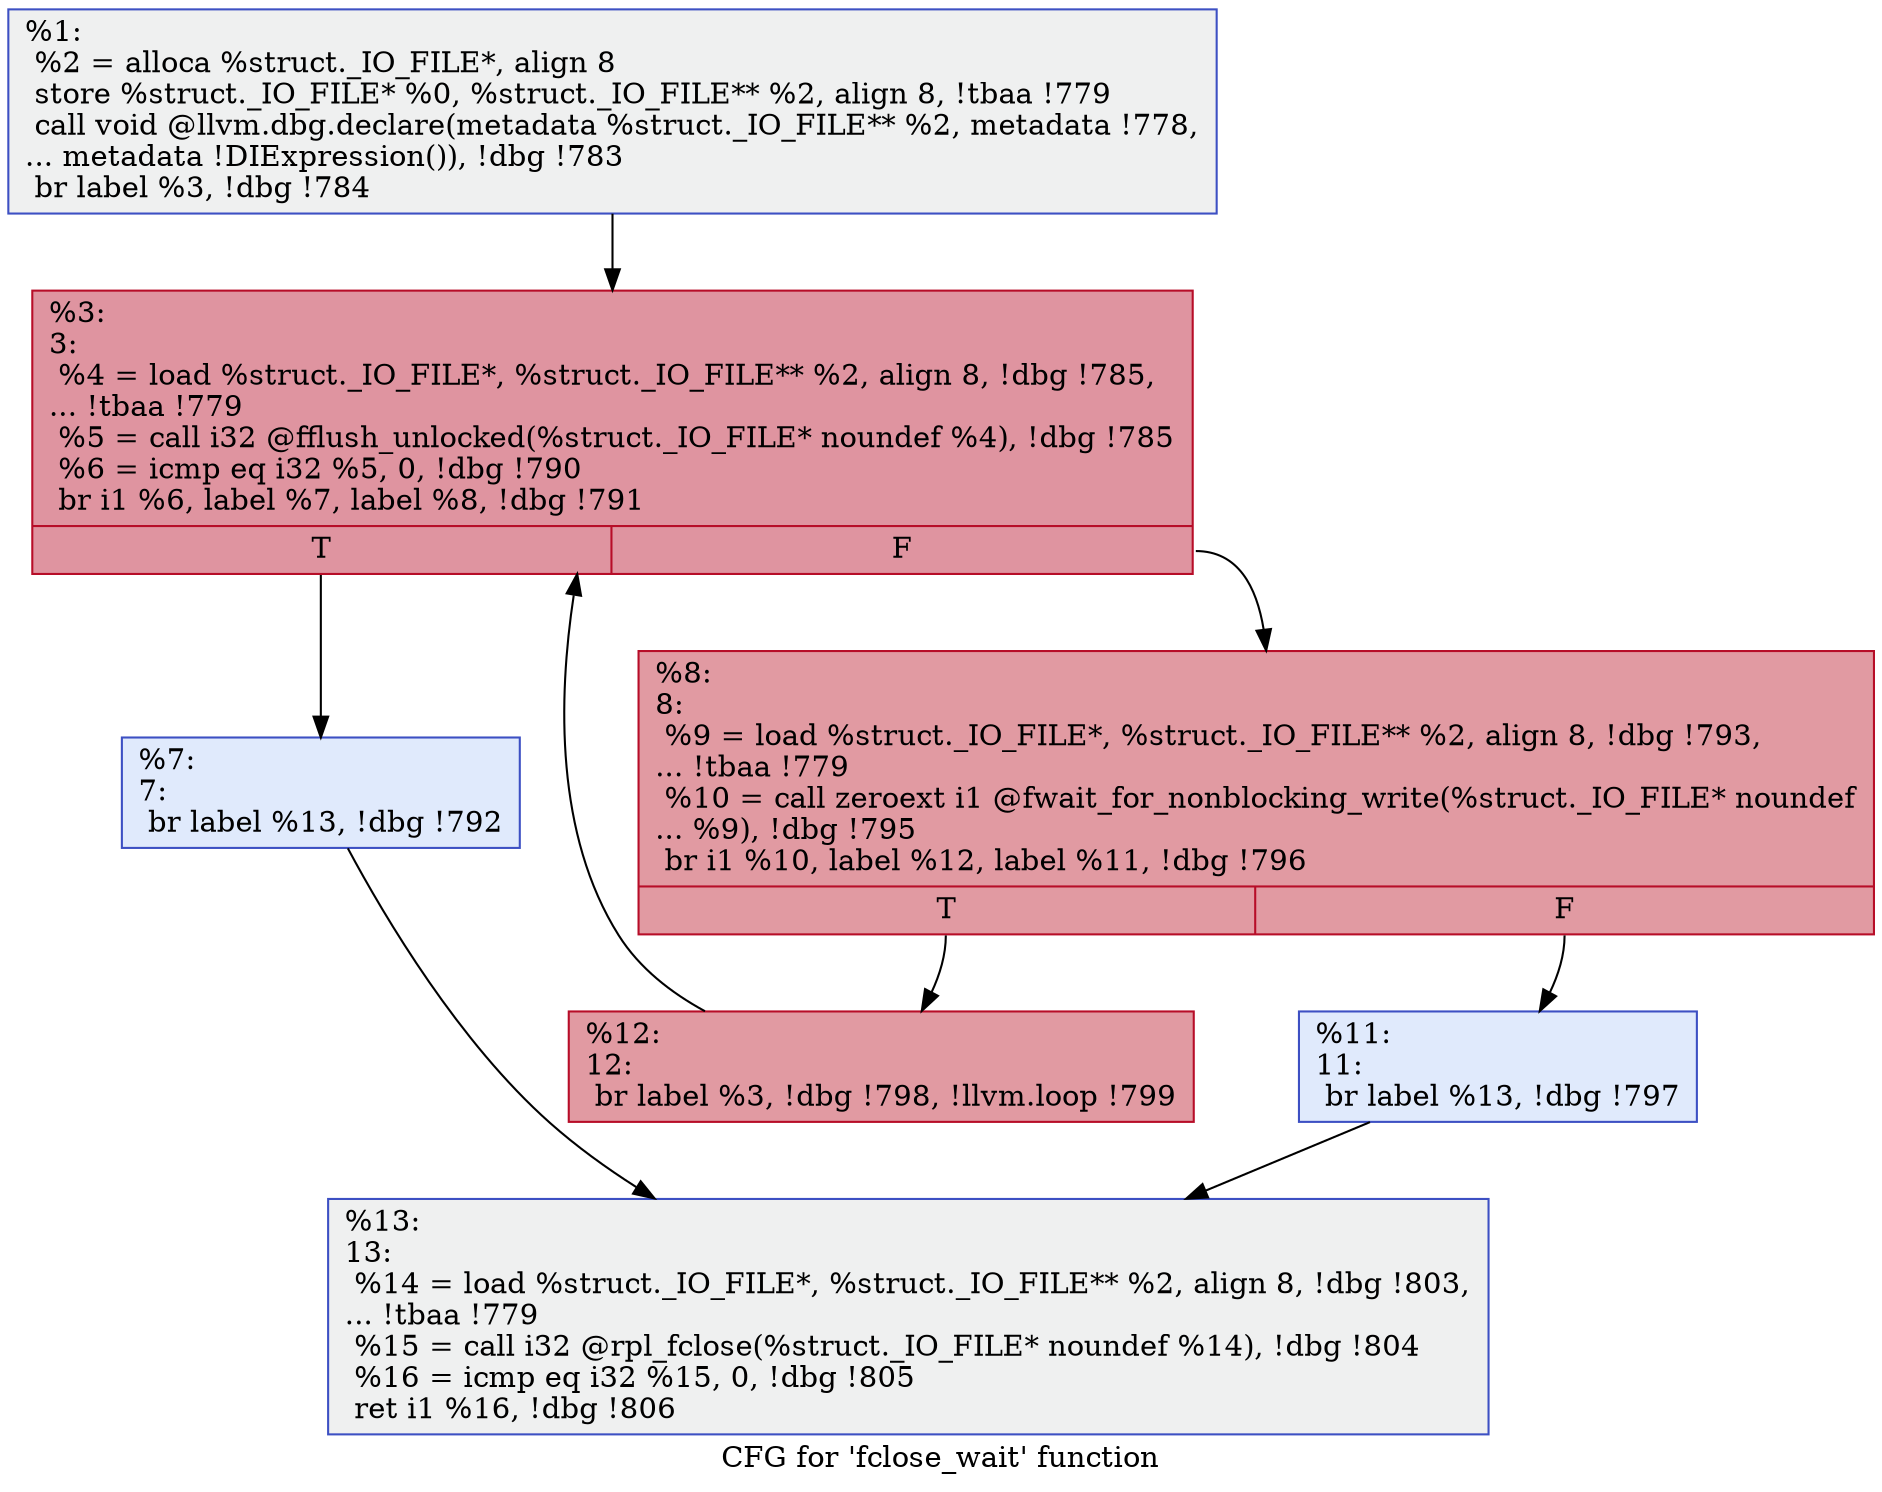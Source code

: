 digraph "CFG for 'fclose_wait' function" {
	label="CFG for 'fclose_wait' function";

	Node0x242a2b0 [shape=record,color="#3d50c3ff", style=filled, fillcolor="#dbdcde70",label="{%1:\l  %2 = alloca %struct._IO_FILE*, align 8\l  store %struct._IO_FILE* %0, %struct._IO_FILE** %2, align 8, !tbaa !779\l  call void @llvm.dbg.declare(metadata %struct._IO_FILE** %2, metadata !778,\l... metadata !DIExpression()), !dbg !783\l  br label %3, !dbg !784\l}"];
	Node0x242a2b0 -> Node0x242a9f0;
	Node0x242a9f0 [shape=record,color="#b70d28ff", style=filled, fillcolor="#b70d2870",label="{%3:\l3:                                                \l  %4 = load %struct._IO_FILE*, %struct._IO_FILE** %2, align 8, !dbg !785,\l... !tbaa !779\l  %5 = call i32 @fflush_unlocked(%struct._IO_FILE* noundef %4), !dbg !785\l  %6 = icmp eq i32 %5, 0, !dbg !790\l  br i1 %6, label %7, label %8, !dbg !791\l|{<s0>T|<s1>F}}"];
	Node0x242a9f0:s0 -> Node0x242aa40;
	Node0x242a9f0:s1 -> Node0x242aa90;
	Node0x242aa40 [shape=record,color="#3d50c3ff", style=filled, fillcolor="#b9d0f970",label="{%7:\l7:                                                \l  br label %13, !dbg !792\l}"];
	Node0x242aa40 -> Node0x242ab80;
	Node0x242aa90 [shape=record,color="#b70d28ff", style=filled, fillcolor="#bb1b2c70",label="{%8:\l8:                                                \l  %9 = load %struct._IO_FILE*, %struct._IO_FILE** %2, align 8, !dbg !793,\l... !tbaa !779\l  %10 = call zeroext i1 @fwait_for_nonblocking_write(%struct._IO_FILE* noundef\l... %9), !dbg !795\l  br i1 %10, label %12, label %11, !dbg !796\l|{<s0>T|<s1>F}}"];
	Node0x242aa90:s0 -> Node0x242ab30;
	Node0x242aa90:s1 -> Node0x242aae0;
	Node0x242aae0 [shape=record,color="#3d50c3ff", style=filled, fillcolor="#b9d0f970",label="{%11:\l11:                                               \l  br label %13, !dbg !797\l}"];
	Node0x242aae0 -> Node0x242ab80;
	Node0x242ab30 [shape=record,color="#b70d28ff", style=filled, fillcolor="#bb1b2c70",label="{%12:\l12:                                               \l  br label %3, !dbg !798, !llvm.loop !799\l}"];
	Node0x242ab30 -> Node0x242a9f0;
	Node0x242ab80 [shape=record,color="#3d50c3ff", style=filled, fillcolor="#dbdcde70",label="{%13:\l13:                                               \l  %14 = load %struct._IO_FILE*, %struct._IO_FILE** %2, align 8, !dbg !803,\l... !tbaa !779\l  %15 = call i32 @rpl_fclose(%struct._IO_FILE* noundef %14), !dbg !804\l  %16 = icmp eq i32 %15, 0, !dbg !805\l  ret i1 %16, !dbg !806\l}"];
}
